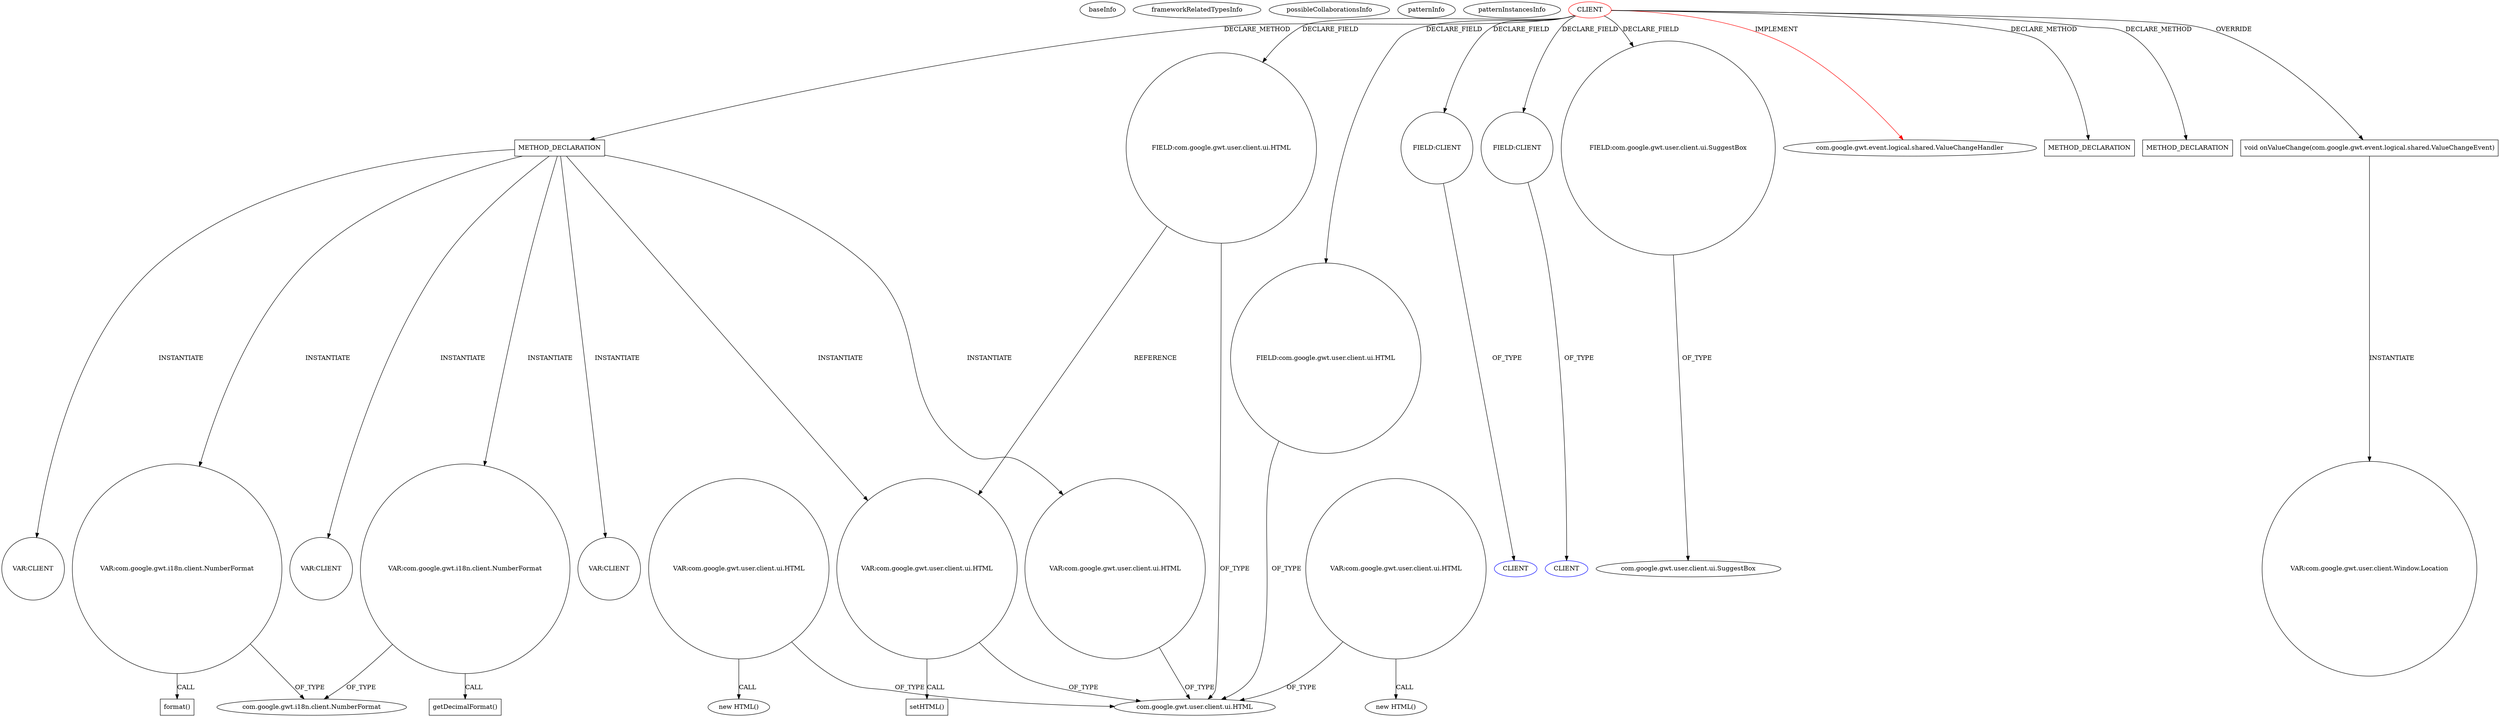 digraph {
baseInfo[graphId=1493,category="pattern",isAnonymous=false,possibleRelation=false]
frameworkRelatedTypesInfo[0="com.google.gwt.event.logical.shared.ValueChangeHandler"]
possibleCollaborationsInfo[]
patternInfo[frequency=2.0,patternRootClient=0]
patternInstancesInfo[0="WSDOT-WSDOT-Search-GWT~/WSDOT-WSDOT-Search-GWT/WSDOT-Search-GWT-master/src/gov/wa/wsdot/search/client/SearchWidget.java~SearchWidget~449",1="daonb-obudget~/daonb-obudget/obudget-master/src/client/src/org/obudget/client/Application.java~Application~1154"]
282[label="com.google.gwt.i18n.client.NumberFormat",vertexType="FRAMEWORK_CLASS_TYPE",isFrameworkType=false]
391[label="VAR:com.google.gwt.i18n.client.NumberFormat",vertexType="VARIABLE_EXPRESION",isFrameworkType=false,shape=circle]
196[label="METHOD_DECLARATION",vertexType="CLIENT_METHOD_DECLARATION",isFrameworkType=false,shape=box]
0[label="CLIENT",vertexType="ROOT_CLIENT_CLASS_DECLARATION",isFrameworkType=false,color=red]
432[label="VAR:CLIENT",vertexType="VARIABLE_EXPRESION",isFrameworkType=false,shape=circle]
12[label="FIELD:CLIENT",vertexType="FIELD_DECLARATION",isFrameworkType=false,shape=circle]
435[label="VAR:CLIENT",vertexType="VARIABLE_EXPRESION",isFrameworkType=false,shape=circle]
4[label="FIELD:CLIENT",vertexType="FIELD_DECLARATION",isFrameworkType=false,shape=circle]
7[label="FIELD:com.google.gwt.user.client.ui.HTML",vertexType="FIELD_DECLARATION",isFrameworkType=false,shape=circle]
23[label="FIELD:com.google.gwt.user.client.ui.HTML",vertexType="FIELD_DECLARATION",isFrameworkType=false,shape=circle]
295[label="VAR:com.google.gwt.user.client.ui.HTML",vertexType="VARIABLE_EXPRESION",isFrameworkType=false,shape=circle]
390[label="setHTML()",vertexType="INSIDE_CALL",isFrameworkType=false,shape=box]
428[label="VAR:com.google.gwt.user.client.ui.HTML",vertexType="VARIABLE_EXPRESION",isFrameworkType=false,shape=circle]
15[label="FIELD:com.google.gwt.user.client.ui.SuggestBox",vertexType="FIELD_DECLARATION",isFrameworkType=false,shape=circle]
16[label="com.google.gwt.user.client.ui.SuggestBox",vertexType="FRAMEWORK_CLASS_TYPE",isFrameworkType=false]
5[label="CLIENT",vertexType="REFERENCE_CLIENT_CLASS_DECLARATION",isFrameworkType=false,color=blue]
13[label="CLIENT",vertexType="REFERENCE_CLIENT_CLASS_DECLARATION",isFrameworkType=false,color=blue]
1[label="com.google.gwt.event.logical.shared.ValueChangeHandler",vertexType="FRAMEWORK_INTERFACE_TYPE",isFrameworkType=false]
283[label="VAR:com.google.gwt.i18n.client.NumberFormat",vertexType="VARIABLE_EXPRESION",isFrameworkType=false,shape=circle]
392[label="format()",vertexType="INSIDE_CALL",isFrameworkType=false,shape=box]
284[label="getDecimalFormat()",vertexType="INSIDE_CALL",isFrameworkType=false,shape=box]
3[label="com.google.gwt.user.client.ui.HTML",vertexType="FRAMEWORK_CLASS_TYPE",isFrameworkType=false]
147[label="VAR:com.google.gwt.user.client.ui.HTML",vertexType="VARIABLE_EXPRESION",isFrameworkType=false,shape=circle]
146[label="new HTML()",vertexType="CONSTRUCTOR_CALL",isFrameworkType=false]
76[label="VAR:com.google.gwt.user.client.ui.HTML",vertexType="VARIABLE_EXPRESION",isFrameworkType=false,shape=circle]
75[label="new HTML()",vertexType="CONSTRUCTOR_CALL",isFrameworkType=false]
452[label="METHOD_DECLARATION",vertexType="CLIENT_METHOD_DECLARATION",isFrameworkType=false,shape=box]
193[label="METHOD_DECLARATION",vertexType="CLIENT_METHOD_DECLARATION",isFrameworkType=false,shape=box]
198[label="VAR:CLIENT",vertexType="VARIABLE_EXPRESION",isFrameworkType=false,shape=circle]
32[label="void onValueChange(com.google.gwt.event.logical.shared.ValueChangeEvent)",vertexType="OVERRIDING_METHOD_DECLARATION",isFrameworkType=false,shape=box]
37[label="VAR:com.google.gwt.user.client.Window.Location",vertexType="VARIABLE_EXPRESION",isFrameworkType=false,shape=circle]
196->198[label="INSTANTIATE"]
0->193[label="DECLARE_METHOD"]
196->428[label="INSTANTIATE"]
196->391[label="INSTANTIATE"]
283->282[label="OF_TYPE"]
147->146[label="CALL"]
12->13[label="OF_TYPE"]
23->3[label="OF_TYPE"]
76->3[label="OF_TYPE"]
0->4[label="DECLARE_FIELD"]
4->5[label="OF_TYPE"]
196->435[label="INSTANTIATE"]
0->15[label="DECLARE_FIELD"]
147->3[label="OF_TYPE"]
391->282[label="OF_TYPE"]
196->432[label="INSTANTIATE"]
283->284[label="CALL"]
0->1[label="IMPLEMENT",color=red]
23->295[label="REFERENCE"]
76->75[label="CALL"]
295->3[label="OF_TYPE"]
0->196[label="DECLARE_METHOD"]
0->12[label="DECLARE_FIELD"]
428->3[label="OF_TYPE"]
0->452[label="DECLARE_METHOD"]
391->392[label="CALL"]
196->283[label="INSTANTIATE"]
0->7[label="DECLARE_FIELD"]
196->295[label="INSTANTIATE"]
7->3[label="OF_TYPE"]
15->16[label="OF_TYPE"]
32->37[label="INSTANTIATE"]
0->23[label="DECLARE_FIELD"]
0->32[label="OVERRIDE"]
295->390[label="CALL"]
}
